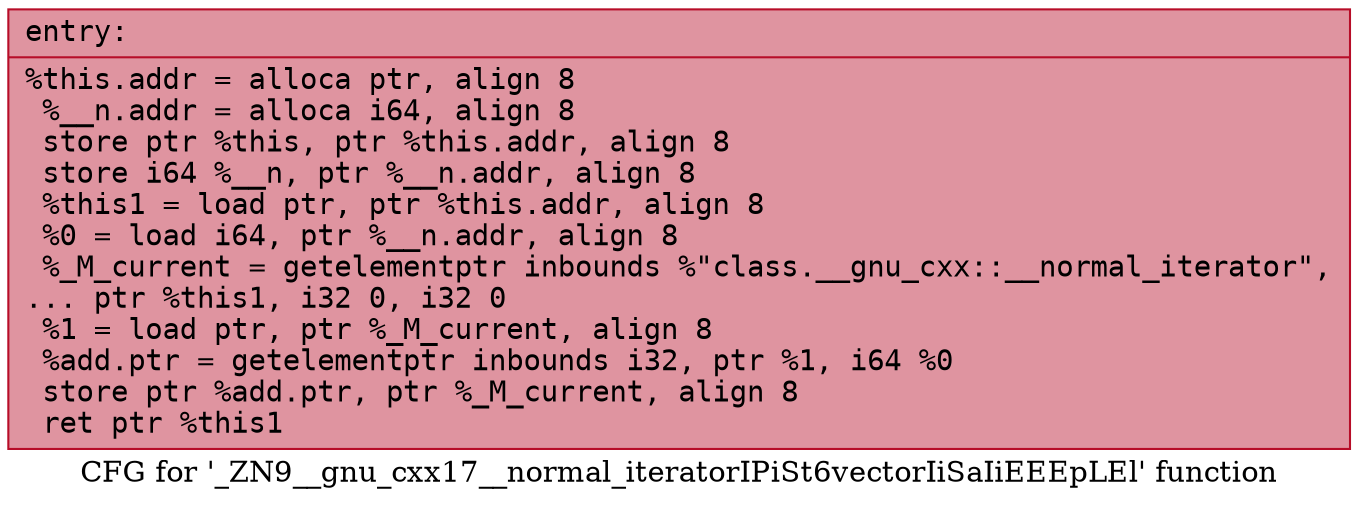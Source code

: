 digraph "CFG for '_ZN9__gnu_cxx17__normal_iteratorIPiSt6vectorIiSaIiEEEpLEl' function" {
	label="CFG for '_ZN9__gnu_cxx17__normal_iteratorIPiSt6vectorIiSaIiEEEpLEl' function";

	Node0x557992580790 [shape=record,color="#b70d28ff", style=filled, fillcolor="#b70d2870" fontname="Courier",label="{entry:\l|  %this.addr = alloca ptr, align 8\l  %__n.addr = alloca i64, align 8\l  store ptr %this, ptr %this.addr, align 8\l  store i64 %__n, ptr %__n.addr, align 8\l  %this1 = load ptr, ptr %this.addr, align 8\l  %0 = load i64, ptr %__n.addr, align 8\l  %_M_current = getelementptr inbounds %\"class.__gnu_cxx::__normal_iterator\",\l... ptr %this1, i32 0, i32 0\l  %1 = load ptr, ptr %_M_current, align 8\l  %add.ptr = getelementptr inbounds i32, ptr %1, i64 %0\l  store ptr %add.ptr, ptr %_M_current, align 8\l  ret ptr %this1\l}"];
}
